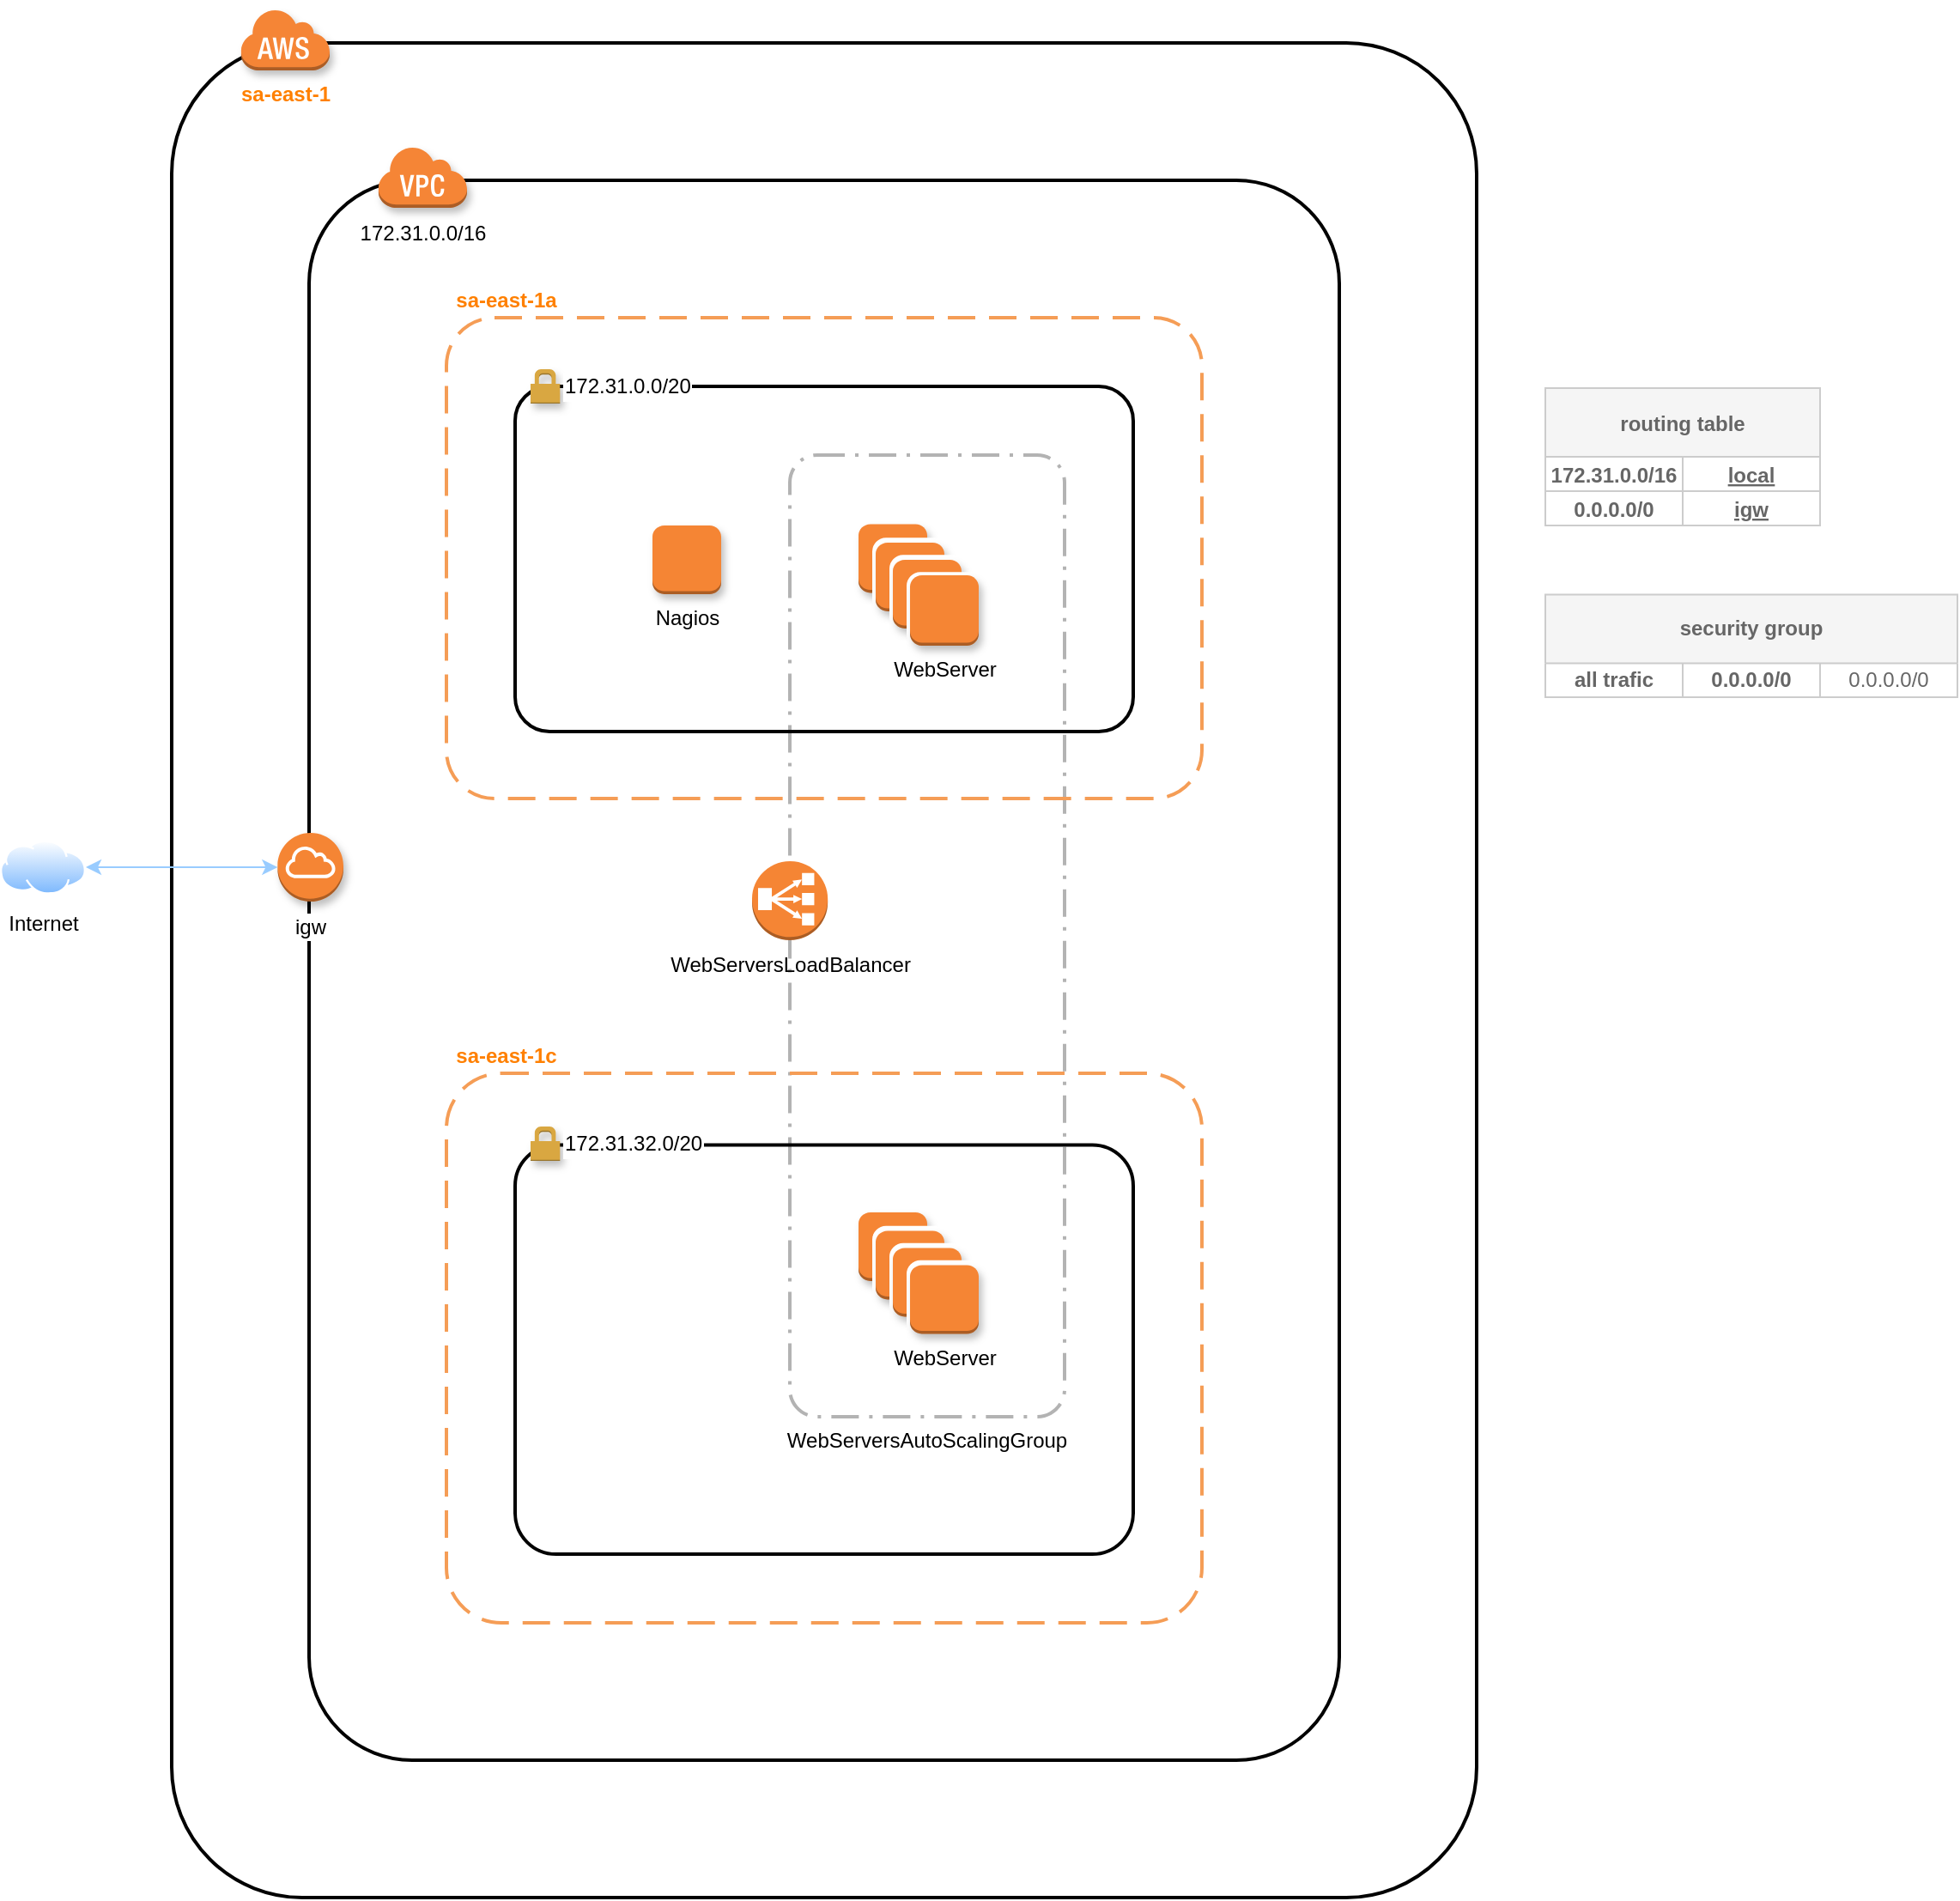 <mxfile version="13.8.0" type="github">
  <diagram id="ek9SvoUbZJLgTX0v-QCz" name="Page-1">
    <mxGraphModel dx="2107" dy="906" grid="1" gridSize="10" guides="1" tooltips="1" connect="1" arrows="1" fold="1" page="1" pageScale="1" pageWidth="827" pageHeight="1169" math="0" shadow="0">
      <root>
        <mxCell id="0" />
        <mxCell id="1" parent="0" />
        <mxCell id="N_aPm0FDeAfyOkNH4oF6-1" value="" style="rounded=1;arcSize=10;dashed=0;fillColor=none;gradientColor=none;strokeWidth=2;" parent="1" vertex="1">
          <mxGeometry x="-640" y="80" width="760" height="1080" as="geometry" />
        </mxCell>
        <mxCell id="N_aPm0FDeAfyOkNH4oF6-2" value="" style="rounded=1;arcSize=10;dashed=0;fillColor=none;gradientColor=none;strokeWidth=2;" parent="1" vertex="1">
          <mxGeometry x="-560" y="160" width="600" height="920" as="geometry" />
        </mxCell>
        <mxCell id="zP09fTPhJV7iCSvq5EqF-148" value="WebServersAutoScalingGroup" style="rounded=1;arcSize=10;dashed=1;fillColor=none;gradientColor=none;dashPattern=8 3 1 3;strokeWidth=2;shadow=0;glass=0;sketch=0;fontColor=none;html=0;strokeColor=#B3B3B3;labelPosition=center;verticalLabelPosition=bottom;align=center;verticalAlign=top;whiteSpace=wrap;" parent="1" vertex="1">
          <mxGeometry x="-280" y="320" width="160" height="560" as="geometry" />
        </mxCell>
        <mxCell id="N_aPm0FDeAfyOkNH4oF6-3" value="" style="rounded=1;arcSize=10;dashed=1;strokeColor=#F59D56;fillColor=none;gradientColor=none;dashPattern=8 4;strokeWidth=2;" parent="1" vertex="1">
          <mxGeometry x="-480" y="240" width="440" height="280" as="geometry" />
        </mxCell>
        <mxCell id="N_aPm0FDeAfyOkNH4oF6-4" value="" style="rounded=1;arcSize=10;dashed=0;fillColor=none;gradientColor=none;strokeWidth=2;" parent="1" vertex="1">
          <mxGeometry x="-440" y="280" width="360" height="201" as="geometry" />
        </mxCell>
        <mxCell id="N_aPm0FDeAfyOkNH4oF6-5" value="" style="rounded=1;arcSize=10;dashed=1;strokeColor=#F59D56;fillColor=none;gradientColor=none;dashPattern=8 4;strokeWidth=2;" parent="1" vertex="1">
          <mxGeometry x="-480" y="680" width="440" height="320" as="geometry" />
        </mxCell>
        <mxCell id="N_aPm0FDeAfyOkNH4oF6-6" value="172.31.0.0/16" style="dashed=0;html=1;shape=mxgraph.aws3.virtual_private_cloud;fillColor=#F58536;gradientColor=none;dashed=0;labelPosition=center;verticalLabelPosition=bottom;align=center;verticalAlign=top;labelBackgroundColor=#ffffff;labelBorderColor=#FFFFFF;shadow=1;" parent="1" vertex="1">
          <mxGeometry x="-520" y="140" width="52" height="36" as="geometry" />
        </mxCell>
        <mxCell id="N_aPm0FDeAfyOkNH4oF6-7" value="&lt;font color=&quot;#ff8000&quot;&gt;&lt;b&gt;sa-east-1&lt;/b&gt;&lt;/font&gt;" style="dashed=0;html=1;shape=mxgraph.aws3.cloud;fillColor=#F58536;gradientColor=none;dashed=0;shadow=1;labelPosition=center;verticalLabelPosition=bottom;align=center;verticalAlign=top;" parent="1" vertex="1">
          <mxGeometry x="-600" y="60" width="52" height="36" as="geometry" />
        </mxCell>
        <mxCell id="N_aPm0FDeAfyOkNH4oF6-8" value="172.31.0.0/20" style="dashed=0;html=1;shape=mxgraph.aws3.permissions;fillColor=#D9A741;gradientColor=none;dashed=0;shadow=1;labelPosition=right;verticalLabelPosition=middle;align=left;verticalAlign=middle;labelBackgroundColor=#ffffff;labelBorderColor=#FFFFFF;" parent="1" vertex="1">
          <mxGeometry x="-431.0" y="270" width="17.14" height="20" as="geometry" />
        </mxCell>
        <mxCell id="N_aPm0FDeAfyOkNH4oF6-11" value="sa-east-1a" style="text;html=1;strokeColor=none;fillColor=none;align=center;verticalAlign=middle;whiteSpace=wrap;rounded=0;fontStyle=1;fontColor=#FF8000;" parent="1" vertex="1">
          <mxGeometry x="-520" y="220" width="150" height="20" as="geometry" />
        </mxCell>
        <mxCell id="N_aPm0FDeAfyOkNH4oF6-12" value="sa-east-1c" style="text;html=1;strokeColor=none;fillColor=none;align=center;verticalAlign=middle;whiteSpace=wrap;rounded=0;fontStyle=1;fontColor=#FF8000;" parent="1" vertex="1">
          <mxGeometry x="-520" y="660" width="150" height="20" as="geometry" />
        </mxCell>
        <mxCell id="N_aPm0FDeAfyOkNH4oF6-17" value="&lt;span&gt;igw&lt;/span&gt;" style="outlineConnect=0;dashed=0;verticalLabelPosition=bottom;verticalAlign=top;align=center;html=1;shape=mxgraph.aws3.internet_gateway;fillColor=#F58534;gradientColor=none;fontColor=#000000;fontSize=12;labelBackgroundColor=#ffffff;whiteSpace=wrap;labelBorderColor=#FFFFFF;shadow=1;" parent="1" vertex="1">
          <mxGeometry x="-578.33" y="540" width="38.33" height="40" as="geometry" />
        </mxCell>
        <mxCell id="N_aPm0FDeAfyOkNH4oF6-28" value="Internet" style="aspect=fixed;perimeter=ellipsePerimeter;html=1;align=center;shadow=0;dashed=0;spacingTop=3;image;image=img/lib/active_directory/internet_cloud.svg;fontSize=12;fontColor=#000000;" parent="1" vertex="1">
          <mxGeometry x="-740" y="544.25" width="50" height="31.5" as="geometry" />
        </mxCell>
        <mxCell id="N_aPm0FDeAfyOkNH4oF6-47" value="Nagios" style="outlineConnect=0;dashed=0;verticalLabelPosition=bottom;verticalAlign=top;align=center;html=1;shape=mxgraph.aws3.instance;fillColor=#F58534;shadow=1;sketch=0;" parent="1" vertex="1">
          <mxGeometry x="-360" y="361" width="40" height="40" as="geometry" />
        </mxCell>
        <mxCell id="N_aPm0FDeAfyOkNH4oF6-164" style="edgeStyle=orthogonalEdgeStyle;rounded=0;orthogonalLoop=1;jettySize=auto;html=1;exitX=1;exitY=0.5;exitDx=0;exitDy=0;entryX=0;entryY=0.5;entryDx=0;entryDy=0;entryPerimeter=0;fillColor=#0050ef;startArrow=classic;startFill=1;endArrow=classic;endFill=1;elbow=vertical;curved=1;strokeColor=#99CCFF;" parent="1" source="N_aPm0FDeAfyOkNH4oF6-28" target="N_aPm0FDeAfyOkNH4oF6-17" edge="1">
          <mxGeometry relative="1" as="geometry">
            <mxPoint x="-600" y="323.992" as="sourcePoint" />
            <mxPoint x="-632.75" y="510.13" as="targetPoint" />
          </mxGeometry>
        </mxCell>
        <mxCell id="zP09fTPhJV7iCSvq5EqF-17" value="" style="rounded=1;arcSize=10;dashed=0;gradientColor=none;strokeWidth=2;strokeColor=none;fillColor=#CCE5FF;" parent="1" vertex="1">
          <mxGeometry x="-230" y="370.12" width="40" height="40" as="geometry" />
        </mxCell>
        <mxCell id="zP09fTPhJV7iCSvq5EqF-18" value="" style="outlineConnect=0;dashed=0;verticalLabelPosition=bottom;verticalAlign=top;align=center;html=1;shape=mxgraph.aws3.instance;fillColor=#F58534;shadow=1;sketch=0;" parent="1" vertex="1">
          <mxGeometry x="-240" y="360.25" width="40" height="40" as="geometry" />
        </mxCell>
        <mxCell id="zP09fTPhJV7iCSvq5EqF-22" value="" style="rounded=1;whiteSpace=wrap;html=1;shadow=0;glass=0;sketch=0;strokeColor=#FFFFFF;strokeWidth=4;fillColor=#FFFFFF;gradientColor=none;fontColor=none;" parent="1" vertex="1">
          <mxGeometry x="-230" y="370.12" width="40" height="40" as="geometry" />
        </mxCell>
        <mxCell id="zP09fTPhJV7iCSvq5EqF-20" value="" style="outlineConnect=0;dashed=0;verticalLabelPosition=bottom;verticalAlign=top;align=center;html=1;shape=mxgraph.aws3.instance;fillColor=#F58534;shadow=1;sketch=0;" parent="1" vertex="1">
          <mxGeometry x="-230" y="371" width="40" height="40" as="geometry" />
        </mxCell>
        <mxCell id="zP09fTPhJV7iCSvq5EqF-24" value="" style="rounded=1;arcSize=10;dashed=0;gradientColor=none;strokeWidth=2;strokeColor=none;fillColor=#CCE5FF;" parent="1" vertex="1">
          <mxGeometry x="-220" y="380.12" width="40" height="40" as="geometry" />
        </mxCell>
        <mxCell id="zP09fTPhJV7iCSvq5EqF-25" value="" style="rounded=1;whiteSpace=wrap;html=1;shadow=0;glass=0;sketch=0;strokeColor=#FFFFFF;strokeWidth=4;fillColor=#FFFFFF;gradientColor=none;fontColor=none;" parent="1" vertex="1">
          <mxGeometry x="-220" y="380.12" width="40" height="40" as="geometry" />
        </mxCell>
        <mxCell id="zP09fTPhJV7iCSvq5EqF-26" value="" style="outlineConnect=0;dashed=0;verticalLabelPosition=bottom;verticalAlign=top;align=center;html=1;shape=mxgraph.aws3.instance;fillColor=#F58534;shadow=1;sketch=0;" parent="1" vertex="1">
          <mxGeometry x="-220" y="381" width="40" height="40" as="geometry" />
        </mxCell>
        <mxCell id="zP09fTPhJV7iCSvq5EqF-27" value="" style="rounded=1;arcSize=10;dashed=0;gradientColor=none;strokeWidth=2;strokeColor=none;fillColor=#CCE5FF;" parent="1" vertex="1">
          <mxGeometry x="-210" y="390.12" width="40" height="40" as="geometry" />
        </mxCell>
        <mxCell id="zP09fTPhJV7iCSvq5EqF-28" value="" style="rounded=1;whiteSpace=wrap;html=1;shadow=0;glass=0;sketch=0;strokeColor=#FFFFFF;strokeWidth=4;fillColor=#FFFFFF;gradientColor=none;fontColor=none;" parent="1" vertex="1">
          <mxGeometry x="-210" y="390.12" width="40" height="40" as="geometry" />
        </mxCell>
        <mxCell id="zP09fTPhJV7iCSvq5EqF-29" value="WebServer" style="outlineConnect=0;dashed=0;verticalLabelPosition=bottom;verticalAlign=top;align=center;html=1;shape=mxgraph.aws3.instance;fillColor=#F58534;shadow=1;sketch=0;" parent="1" vertex="1">
          <mxGeometry x="-210" y="390" width="40" height="41" as="geometry" />
        </mxCell>
        <mxCell id="zP09fTPhJV7iCSvq5EqF-116" value="" style="rounded=1;arcSize=10;dashed=0;fillColor=none;gradientColor=none;strokeWidth=2;" parent="1" vertex="1">
          <mxGeometry x="-440" y="721.75" width="360" height="238.25" as="geometry" />
        </mxCell>
        <mxCell id="zP09fTPhJV7iCSvq5EqF-117" value="172.31.32.0/20" style="dashed=0;html=1;shape=mxgraph.aws3.permissions;fillColor=#D9A741;gradientColor=none;dashed=0;shadow=1;labelPosition=right;verticalLabelPosition=middle;align=left;verticalAlign=middle;labelBackgroundColor=#ffffff;labelBorderColor=#FFFFFF;" parent="1" vertex="1">
          <mxGeometry x="-431.0" y="711" width="17.14" height="20" as="geometry" />
        </mxCell>
        <mxCell id="zP09fTPhJV7iCSvq5EqF-120" value="" style="rounded=1;arcSize=10;dashed=0;gradientColor=none;strokeWidth=2;strokeColor=none;fillColor=#CCE5FF;" parent="1" vertex="1">
          <mxGeometry x="-230" y="770.87" width="40" height="40" as="geometry" />
        </mxCell>
        <mxCell id="zP09fTPhJV7iCSvq5EqF-121" value="" style="outlineConnect=0;dashed=0;verticalLabelPosition=bottom;verticalAlign=top;align=center;html=1;shape=mxgraph.aws3.instance;fillColor=#F58534;shadow=1;sketch=0;" parent="1" vertex="1">
          <mxGeometry x="-240" y="761" width="40" height="40" as="geometry" />
        </mxCell>
        <mxCell id="zP09fTPhJV7iCSvq5EqF-122" value="" style="rounded=1;whiteSpace=wrap;html=1;shadow=0;glass=0;sketch=0;strokeColor=#FFFFFF;strokeWidth=4;fillColor=#FFFFFF;gradientColor=none;fontColor=none;" parent="1" vertex="1">
          <mxGeometry x="-230" y="770.87" width="40" height="40" as="geometry" />
        </mxCell>
        <mxCell id="zP09fTPhJV7iCSvq5EqF-123" value="" style="outlineConnect=0;dashed=0;verticalLabelPosition=bottom;verticalAlign=top;align=center;html=1;shape=mxgraph.aws3.instance;fillColor=#F58534;shadow=1;sketch=0;" parent="1" vertex="1">
          <mxGeometry x="-230" y="771.75" width="40" height="40" as="geometry" />
        </mxCell>
        <mxCell id="zP09fTPhJV7iCSvq5EqF-124" value="" style="rounded=1;arcSize=10;dashed=0;gradientColor=none;strokeWidth=2;strokeColor=none;fillColor=#CCE5FF;" parent="1" vertex="1">
          <mxGeometry x="-220" y="780.87" width="40" height="40" as="geometry" />
        </mxCell>
        <mxCell id="zP09fTPhJV7iCSvq5EqF-125" value="" style="rounded=1;whiteSpace=wrap;html=1;shadow=0;glass=0;sketch=0;strokeColor=#FFFFFF;strokeWidth=4;fillColor=#FFFFFF;gradientColor=none;fontColor=none;" parent="1" vertex="1">
          <mxGeometry x="-220" y="780.87" width="40" height="40" as="geometry" />
        </mxCell>
        <mxCell id="zP09fTPhJV7iCSvq5EqF-126" value="" style="outlineConnect=0;dashed=0;verticalLabelPosition=bottom;verticalAlign=top;align=center;html=1;shape=mxgraph.aws3.instance;fillColor=#F58534;shadow=1;sketch=0;" parent="1" vertex="1">
          <mxGeometry x="-220" y="781.75" width="40" height="40" as="geometry" />
        </mxCell>
        <mxCell id="zP09fTPhJV7iCSvq5EqF-127" value="" style="rounded=1;arcSize=10;dashed=0;gradientColor=none;strokeWidth=2;strokeColor=none;fillColor=#CCE5FF;" parent="1" vertex="1">
          <mxGeometry x="-210" y="790.87" width="40" height="40" as="geometry" />
        </mxCell>
        <mxCell id="zP09fTPhJV7iCSvq5EqF-128" value="" style="rounded=1;whiteSpace=wrap;html=1;shadow=0;glass=0;sketch=0;strokeColor=#FFFFFF;strokeWidth=4;fillColor=#FFFFFF;gradientColor=none;fontColor=none;" parent="1" vertex="1">
          <mxGeometry x="-210" y="790.87" width="40" height="40" as="geometry" />
        </mxCell>
        <mxCell id="zP09fTPhJV7iCSvq5EqF-129" value="WebServer" style="outlineConnect=0;dashed=0;verticalLabelPosition=bottom;verticalAlign=top;align=center;html=1;shape=mxgraph.aws3.instance;fillColor=#F58534;shadow=1;sketch=0;" parent="1" vertex="1">
          <mxGeometry x="-210" y="791.75" width="40" height="40" as="geometry" />
        </mxCell>
        <mxCell id="N_aPm0FDeAfyOkNH4oF6-74" value="routing table" style="shape=table;startSize=40;container=1;collapsible=1;childLayout=tableLayout;fixedRows=1;rowLines=0;fontStyle=1;align=center;resizeLast=1;fillColor=#f5f5f5;strokeColor=#CCCCCC;spacingLeft=0;fontColor=#666666;" parent="1" vertex="1">
          <mxGeometry x="160" y="281" width="160" height="80" as="geometry">
            <mxRectangle x="1010" y="180" width="60" height="30" as="alternateBounds" />
          </mxGeometry>
        </mxCell>
        <mxCell id="N_aPm0FDeAfyOkNH4oF6-78" value="" style="shape=partialRectangle;collapsible=0;dropTarget=0;pointerEvents=0;fillColor=none;top=0;left=0;bottom=1;right=0;points=[[0,0.5],[1,0.5]];portConstraint=eastwest;strokeColor=#CCCCCC;align=center;spacingLeft=0;fontColor=#666666;" parent="N_aPm0FDeAfyOkNH4oF6-74" vertex="1">
          <mxGeometry y="40" width="160" height="20" as="geometry" />
        </mxCell>
        <mxCell id="N_aPm0FDeAfyOkNH4oF6-79" value="172.31.0.0/16" style="shape=partialRectangle;connectable=0;fillColor=none;top=0;left=0;bottom=0;right=0;fontStyle=1;overflow=hidden;strokeColor=#CCCCCC;align=center;spacingLeft=0;fontColor=#666666;" parent="N_aPm0FDeAfyOkNH4oF6-78" vertex="1">
          <mxGeometry width="80" height="20" as="geometry" />
        </mxCell>
        <mxCell id="N_aPm0FDeAfyOkNH4oF6-80" value="local" style="shape=partialRectangle;connectable=0;fillColor=none;top=0;left=0;bottom=0;right=0;align=center;spacingLeft=0;fontStyle=5;overflow=hidden;strokeColor=#CCCCCC;fontColor=#666666;" parent="N_aPm0FDeAfyOkNH4oF6-78" vertex="1">
          <mxGeometry x="80" width="80" height="20" as="geometry" />
        </mxCell>
        <mxCell id="N_aPm0FDeAfyOkNH4oF6-145" value="" style="shape=partialRectangle;collapsible=0;dropTarget=0;pointerEvents=0;fillColor=none;top=0;left=0;bottom=1;right=0;points=[[0,0.5],[1,0.5]];portConstraint=eastwest;strokeColor=#CCCCCC;align=center;spacingLeft=0;fontColor=#666666;" parent="N_aPm0FDeAfyOkNH4oF6-74" vertex="1">
          <mxGeometry y="60" width="160" height="20" as="geometry" />
        </mxCell>
        <mxCell id="N_aPm0FDeAfyOkNH4oF6-146" value="0.0.0.0/0" style="shape=partialRectangle;connectable=0;fillColor=none;top=0;left=0;bottom=0;right=0;fontStyle=1;overflow=hidden;strokeColor=#CCCCCC;align=center;spacingLeft=0;fontColor=#666666;" parent="N_aPm0FDeAfyOkNH4oF6-145" vertex="1">
          <mxGeometry width="80" height="20" as="geometry" />
        </mxCell>
        <mxCell id="N_aPm0FDeAfyOkNH4oF6-147" value="igw" style="shape=partialRectangle;connectable=0;fillColor=none;top=0;left=0;bottom=0;right=0;align=center;spacingLeft=0;fontStyle=5;overflow=hidden;strokeColor=#CCCCCC;fontColor=#666666;" parent="N_aPm0FDeAfyOkNH4oF6-145" vertex="1">
          <mxGeometry x="80" width="80" height="20" as="geometry" />
        </mxCell>
        <mxCell id="N_aPm0FDeAfyOkNH4oF6-228" value="security group" style="shape=table;html=1;whiteSpace=wrap;startSize=40;container=1;collapsible=0;childLayout=tableLayout;strokeColor=#CCCCCC;fillColor=#f5f5f5;align=center;fontStyle=1;spacingLeft=0;fontColor=#666666;" parent="1" vertex="1">
          <mxGeometry x="160" y="401.25" width="240" height="59.75" as="geometry" />
        </mxCell>
        <mxCell id="N_aPm0FDeAfyOkNH4oF6-229" value="" style="shape=partialRectangle;html=1;whiteSpace=wrap;collapsible=0;dropTarget=0;pointerEvents=0;fillColor=none;top=0;left=0;bottom=0;right=0;points=[[0,0.5],[1,0.5]];portConstraint=eastwest;spacingLeft=0;align=center;fontColor=#666666;" parent="N_aPm0FDeAfyOkNH4oF6-228" vertex="1">
          <mxGeometry y="40" width="240" height="20" as="geometry" />
        </mxCell>
        <mxCell id="N_aPm0FDeAfyOkNH4oF6-230" value="&lt;span style=&quot;font-weight: 700;&quot;&gt;all trafic&lt;/span&gt;" style="shape=partialRectangle;html=1;whiteSpace=wrap;connectable=0;fillColor=none;top=0;left=0;bottom=0;right=0;overflow=hidden;spacingLeft=0;align=center;fontColor=#666666;" parent="N_aPm0FDeAfyOkNH4oF6-229" vertex="1">
          <mxGeometry width="80" height="20" as="geometry" />
        </mxCell>
        <mxCell id="N_aPm0FDeAfyOkNH4oF6-231" value="&lt;span style=&quot;font-weight: 700&quot;&gt;0.0.0.0/0&lt;/span&gt;&lt;span style=&quot;font-weight: 700&quot;&gt;&lt;br&gt;&lt;/span&gt;" style="shape=partialRectangle;html=1;whiteSpace=wrap;connectable=0;fillColor=none;top=0;left=0;bottom=0;right=0;overflow=hidden;spacingLeft=0;align=center;fontColor=#666666;" parent="N_aPm0FDeAfyOkNH4oF6-229" vertex="1">
          <mxGeometry x="80" width="80" height="20" as="geometry" />
        </mxCell>
        <mxCell id="N_aPm0FDeAfyOkNH4oF6-232" value="0.0.0.0/0" style="shape=partialRectangle;html=1;whiteSpace=wrap;connectable=0;fillColor=none;top=0;left=0;bottom=0;right=0;overflow=hidden;spacingLeft=0;align=center;fontColor=#666666;" parent="N_aPm0FDeAfyOkNH4oF6-229" vertex="1">
          <mxGeometry x="160" width="80" height="20" as="geometry" />
        </mxCell>
        <mxCell id="P-Oz9vDdy9iM6EnFtb8f-1" value="WebServersLoadBalancer" style="outlineConnect=0;dashed=0;verticalLabelPosition=bottom;verticalAlign=top;align=center;html=1;shape=mxgraph.aws3.classic_load_balancer;fillColor=#F58534;gradientColor=none;" vertex="1" parent="1">
          <mxGeometry x="-302" y="556.5" width="44.08" height="46" as="geometry" />
        </mxCell>
      </root>
    </mxGraphModel>
  </diagram>
</mxfile>
